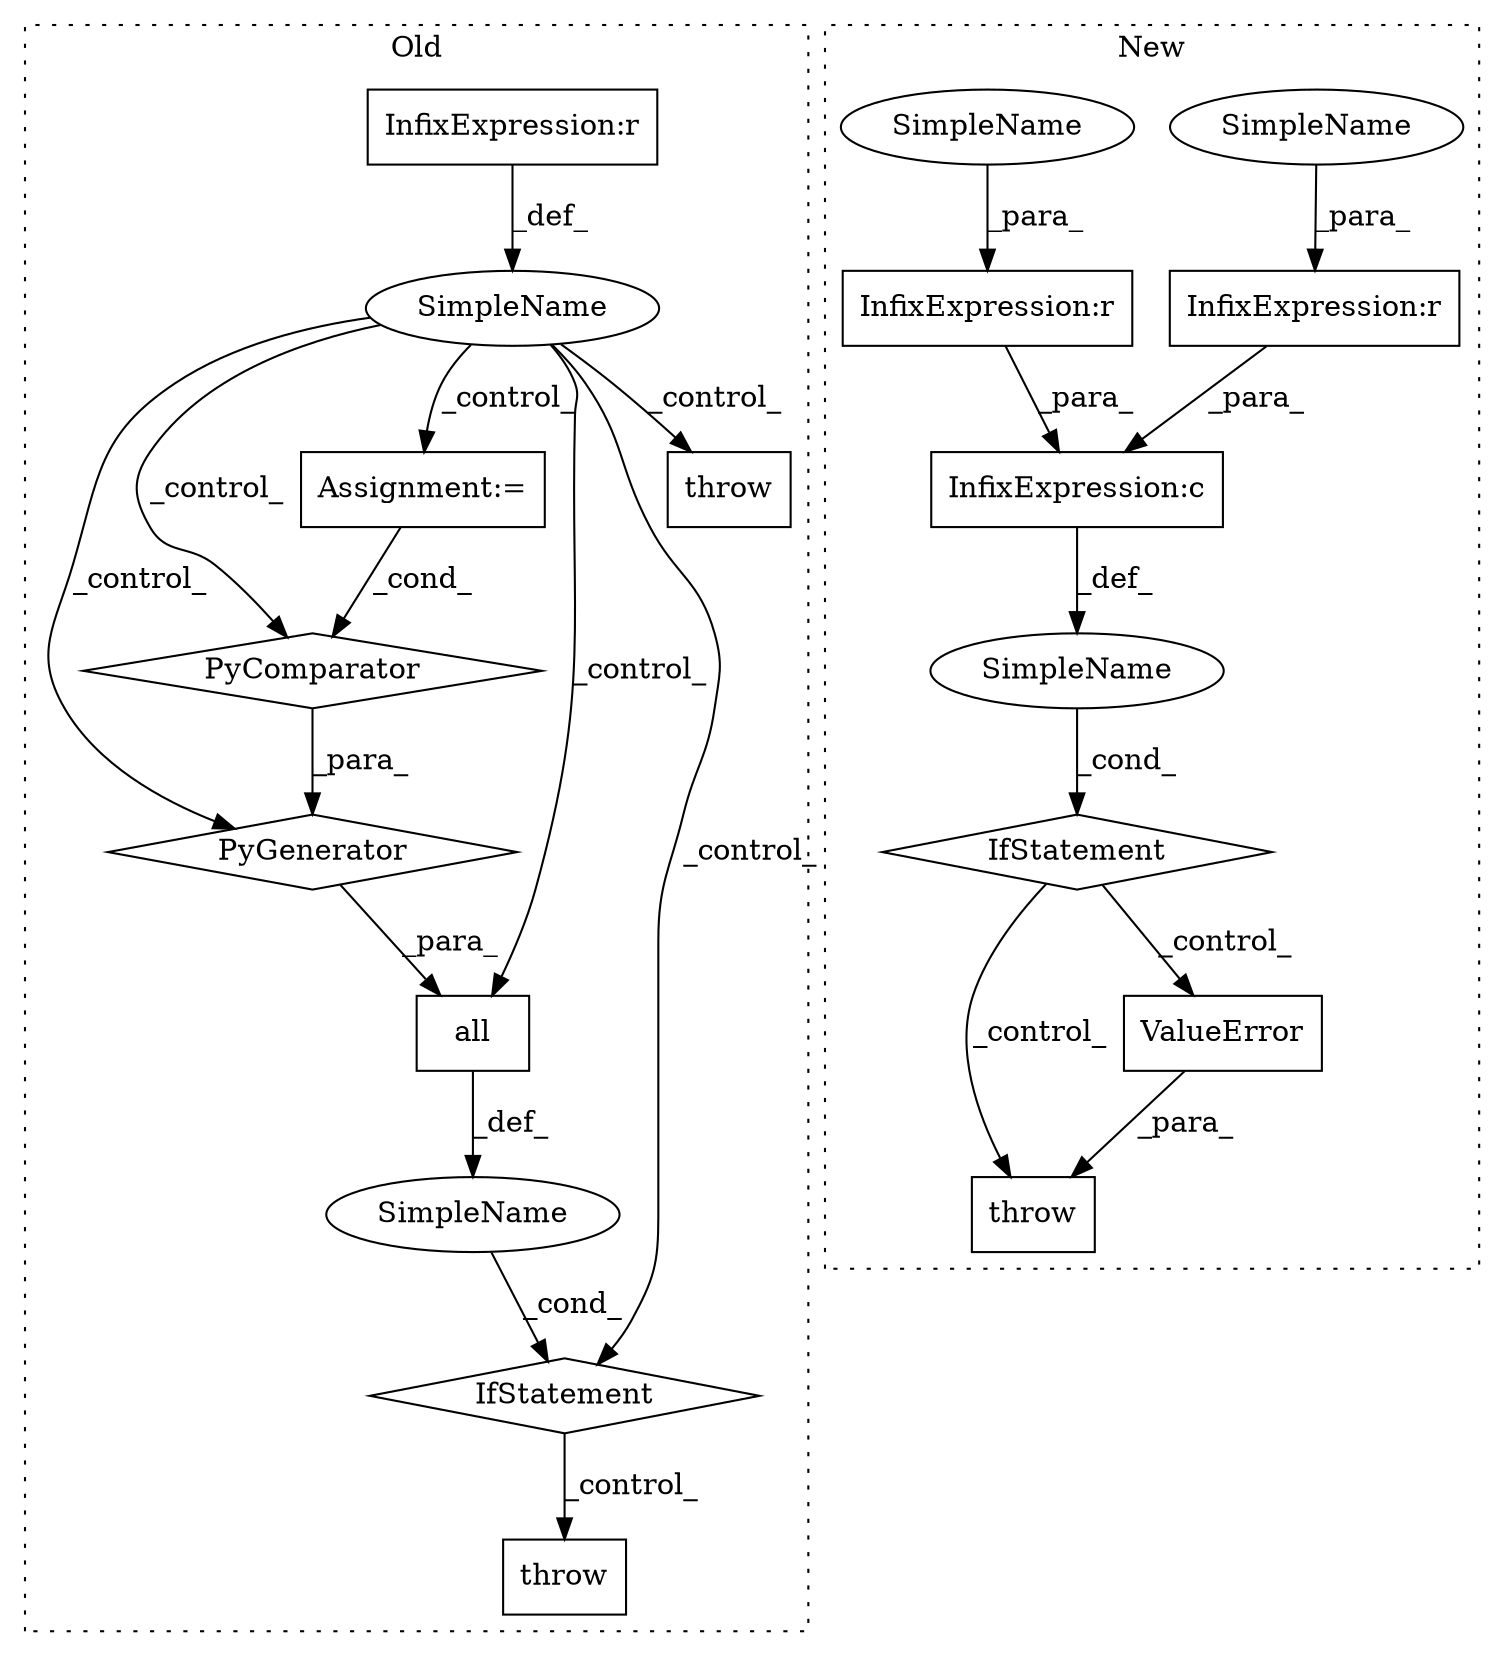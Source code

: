 digraph G {
subgraph cluster0 {
1 [label="PyGenerator" a="107" s="2146" l="128" shape="diamond"];
3 [label="Assignment:=" a="7" s="2215" l="53" shape="box"];
4 [label="PyComparator" a="113" s="2215" l="53" shape="diamond"];
7 [label="IfStatement" a="25" s="2129,2271" l="4,2" shape="diamond"];
8 [label="throw" a="53" s="2402" l="6" shape="box"];
9 [label="SimpleName" a="42" s="" l="" shape="ellipse"];
13 [label="all" a="32" s="2133,2274" l="13,-3" shape="box"];
15 [label="SimpleName" a="42" s="" l="" shape="ellipse"];
16 [label="InfixExpression:r" a="27" s="1652" l="4" shape="box"];
17 [label="throw" a="53" s="1801" l="6" shape="box"];
label = "Old";
style="dotted";
}
subgraph cluster1 {
2 [label="throw" a="53" s="1732" l="6" shape="box"];
5 [label="IfStatement" a="25" s="1636,1722" l="4,2" shape="diamond"];
6 [label="SimpleName" a="42" s="" l="" shape="ellipse"];
10 [label="ValueError" a="32" s="1738,1823" l="11,1" shape="box"];
11 [label="InfixExpression:r" a="27" s="1648" l="4" shape="box"];
12 [label="InfixExpression:c" a="27" s="1679" l="4" shape="box"];
14 [label="InfixExpression:r" a="27" s="1691" l="4" shape="box"];
18 [label="SimpleName" a="42" s="1695" l="4" shape="ellipse"];
19 [label="SimpleName" a="42" s="1652" l="4" shape="ellipse"];
label = "New";
style="dotted";
}
1 -> 13 [label="_para_"];
3 -> 4 [label="_cond_"];
4 -> 1 [label="_para_"];
5 -> 10 [label="_control_"];
5 -> 2 [label="_control_"];
6 -> 5 [label="_cond_"];
7 -> 8 [label="_control_"];
9 -> 7 [label="_cond_"];
10 -> 2 [label="_para_"];
11 -> 12 [label="_para_"];
12 -> 6 [label="_def_"];
13 -> 9 [label="_def_"];
14 -> 12 [label="_para_"];
15 -> 4 [label="_control_"];
15 -> 7 [label="_control_"];
15 -> 1 [label="_control_"];
15 -> 17 [label="_control_"];
15 -> 3 [label="_control_"];
15 -> 13 [label="_control_"];
16 -> 15 [label="_def_"];
18 -> 14 [label="_para_"];
19 -> 11 [label="_para_"];
}